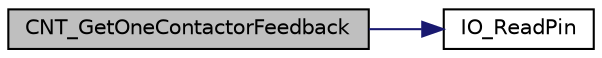 digraph "CNT_GetOneContactorFeedback"
{
  edge [fontname="Helvetica",fontsize="10",labelfontname="Helvetica",labelfontsize="10"];
  node [fontname="Helvetica",fontsize="10",shape=record];
  rankdir="LR";
  Node46 [label="CNT_GetOneContactorFeedback",height=0.2,width=0.4,color="black", fillcolor="grey75", style="filled", fontcolor="black"];
  Node46 -> Node47 [color="midnightblue",fontsize="10",style="solid",fontname="Helvetica"];
  Node47 [label="IO_ReadPin",height=0.2,width=0.4,color="black", fillcolor="white", style="filled",URL="$io_8c.html#aa0f7f326f4e3dc599c3e47be410a460b",tooltip="Returns the state of a pin. "];
}
